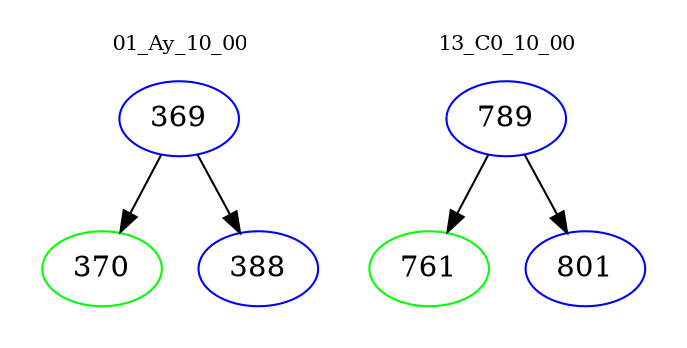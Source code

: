 digraph{
subgraph cluster_0 {
color = white
label = "01_Ay_10_00";
fontsize=10;
T0_369 [label="369", color="blue"]
T0_369 -> T0_370 [color="black"]
T0_370 [label="370", color="green"]
T0_369 -> T0_388 [color="black"]
T0_388 [label="388", color="blue"]
}
subgraph cluster_1 {
color = white
label = "13_C0_10_00";
fontsize=10;
T1_789 [label="789", color="blue"]
T1_789 -> T1_761 [color="black"]
T1_761 [label="761", color="green"]
T1_789 -> T1_801 [color="black"]
T1_801 [label="801", color="blue"]
}
}
